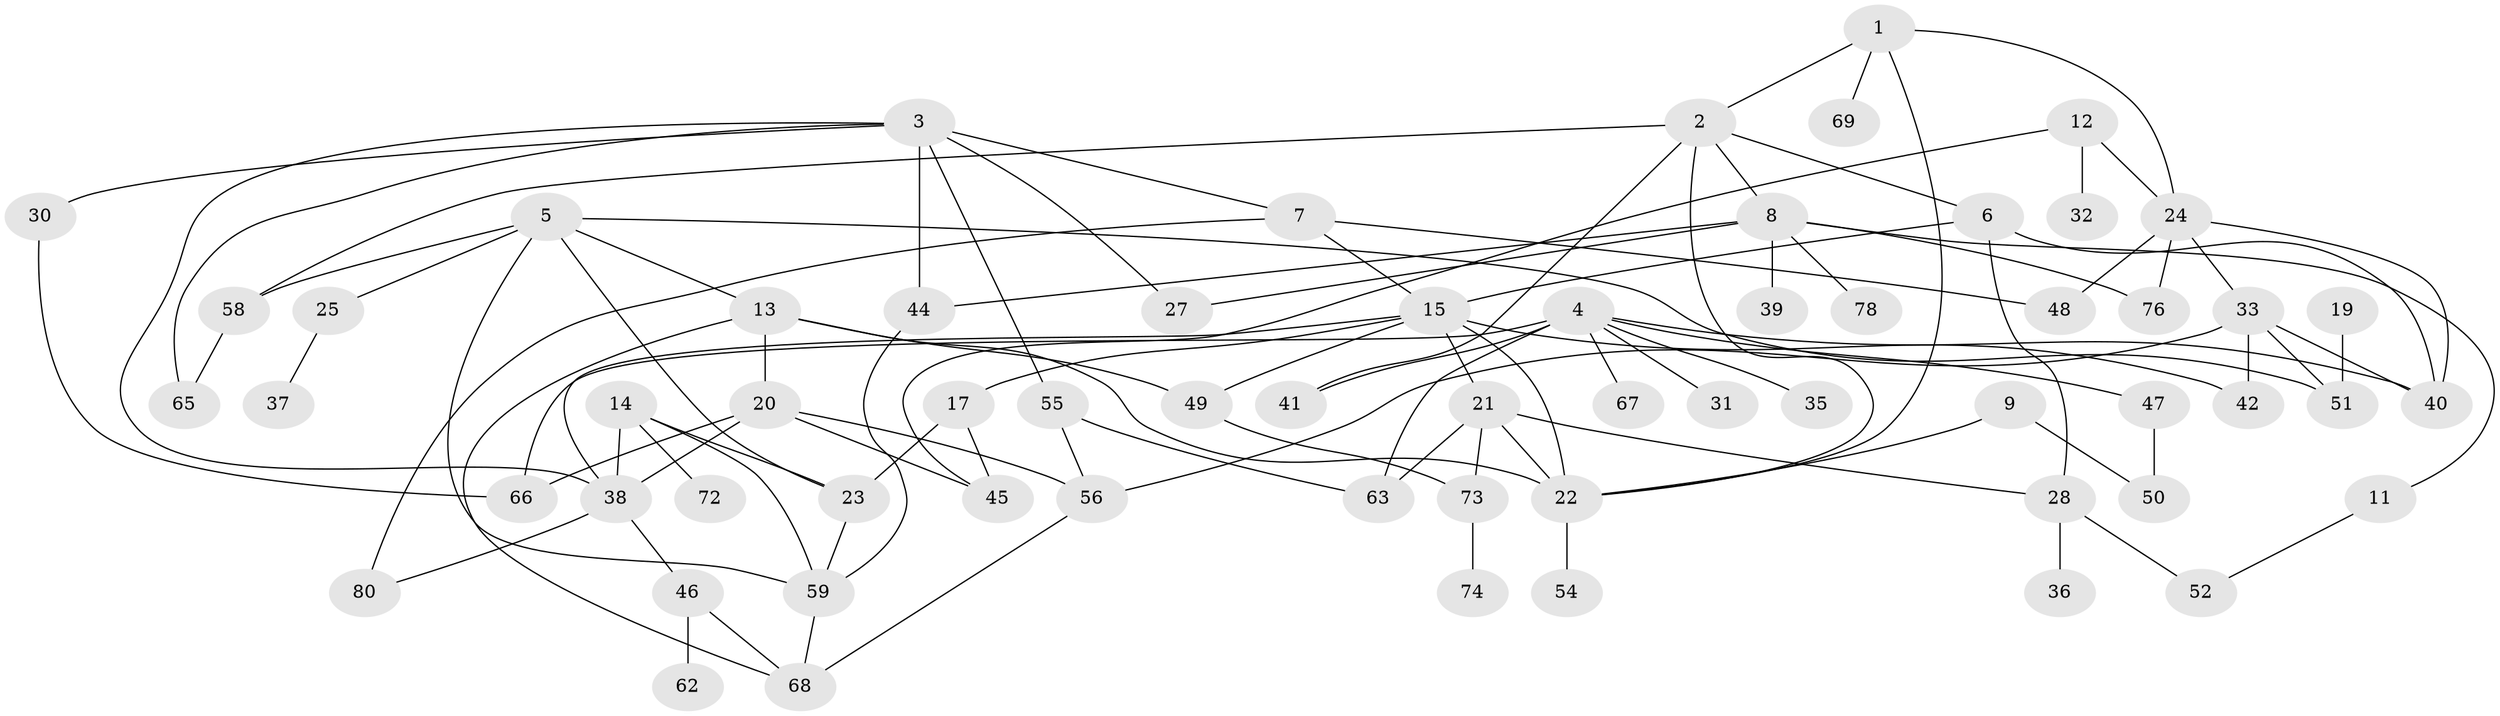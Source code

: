 // original degree distribution, {2: 0.2631578947368421, 3: 0.19548872180451127, 5: 0.07518796992481203, 1: 0.19548872180451127, 0: 0.12781954887218044, 4: 0.10526315789473684, 6: 0.022556390977443608, 7: 0.015037593984962405}
// Generated by graph-tools (version 1.1) at 2025/47/03/04/25 22:47:56]
// undirected, 63 vertices, 100 edges
graph export_dot {
  node [color=gray90,style=filled];
  1;
  2;
  3;
  4;
  5;
  6;
  7;
  8;
  9;
  11;
  12;
  13;
  14;
  15;
  17;
  19;
  20;
  21;
  22;
  23;
  24;
  25;
  27;
  28;
  30;
  31;
  32;
  33;
  35;
  36;
  37;
  38;
  39;
  40;
  41;
  42;
  44;
  45;
  46;
  47;
  48;
  49;
  50;
  51;
  52;
  54;
  55;
  56;
  58;
  59;
  62;
  63;
  65;
  66;
  67;
  68;
  69;
  72;
  73;
  74;
  76;
  78;
  80;
  1 -- 2 [weight=1.0];
  1 -- 22 [weight=1.0];
  1 -- 24 [weight=1.0];
  1 -- 69 [weight=1.0];
  2 -- 6 [weight=1.0];
  2 -- 8 [weight=1.0];
  2 -- 22 [weight=1.0];
  2 -- 41 [weight=1.0];
  2 -- 58 [weight=1.0];
  3 -- 7 [weight=1.0];
  3 -- 27 [weight=1.0];
  3 -- 30 [weight=1.0];
  3 -- 38 [weight=1.0];
  3 -- 44 [weight=1.0];
  3 -- 55 [weight=1.0];
  3 -- 65 [weight=1.0];
  4 -- 31 [weight=1.0];
  4 -- 35 [weight=1.0];
  4 -- 40 [weight=1.0];
  4 -- 41 [weight=1.0];
  4 -- 47 [weight=1.0];
  4 -- 63 [weight=1.0];
  4 -- 66 [weight=1.0];
  4 -- 67 [weight=1.0];
  5 -- 13 [weight=1.0];
  5 -- 23 [weight=1.0];
  5 -- 25 [weight=1.0];
  5 -- 51 [weight=1.0];
  5 -- 58 [weight=1.0];
  5 -- 59 [weight=1.0];
  6 -- 15 [weight=2.0];
  6 -- 28 [weight=1.0];
  6 -- 40 [weight=1.0];
  7 -- 15 [weight=1.0];
  7 -- 48 [weight=1.0];
  7 -- 80 [weight=1.0];
  8 -- 11 [weight=1.0];
  8 -- 27 [weight=1.0];
  8 -- 39 [weight=1.0];
  8 -- 44 [weight=1.0];
  8 -- 76 [weight=1.0];
  8 -- 78 [weight=1.0];
  9 -- 22 [weight=1.0];
  9 -- 50 [weight=1.0];
  11 -- 52 [weight=1.0];
  12 -- 24 [weight=1.0];
  12 -- 32 [weight=1.0];
  12 -- 45 [weight=1.0];
  13 -- 20 [weight=1.0];
  13 -- 22 [weight=1.0];
  13 -- 49 [weight=1.0];
  13 -- 68 [weight=1.0];
  14 -- 23 [weight=1.0];
  14 -- 38 [weight=1.0];
  14 -- 59 [weight=1.0];
  14 -- 72 [weight=1.0];
  15 -- 17 [weight=1.0];
  15 -- 21 [weight=1.0];
  15 -- 22 [weight=1.0];
  15 -- 38 [weight=1.0];
  15 -- 42 [weight=1.0];
  15 -- 49 [weight=1.0];
  17 -- 23 [weight=1.0];
  17 -- 45 [weight=1.0];
  19 -- 51 [weight=1.0];
  20 -- 38 [weight=1.0];
  20 -- 45 [weight=1.0];
  20 -- 56 [weight=1.0];
  20 -- 66 [weight=1.0];
  21 -- 22 [weight=2.0];
  21 -- 28 [weight=1.0];
  21 -- 63 [weight=1.0];
  21 -- 73 [weight=1.0];
  22 -- 54 [weight=1.0];
  23 -- 59 [weight=2.0];
  24 -- 33 [weight=1.0];
  24 -- 40 [weight=1.0];
  24 -- 48 [weight=1.0];
  24 -- 76 [weight=1.0];
  25 -- 37 [weight=1.0];
  28 -- 36 [weight=1.0];
  28 -- 52 [weight=1.0];
  30 -- 66 [weight=1.0];
  33 -- 40 [weight=1.0];
  33 -- 42 [weight=1.0];
  33 -- 51 [weight=1.0];
  33 -- 56 [weight=1.0];
  38 -- 46 [weight=1.0];
  38 -- 80 [weight=1.0];
  44 -- 59 [weight=1.0];
  46 -- 62 [weight=1.0];
  46 -- 68 [weight=1.0];
  47 -- 50 [weight=1.0];
  49 -- 73 [weight=1.0];
  55 -- 56 [weight=1.0];
  55 -- 63 [weight=1.0];
  56 -- 68 [weight=1.0];
  58 -- 65 [weight=1.0];
  59 -- 68 [weight=1.0];
  73 -- 74 [weight=1.0];
}
